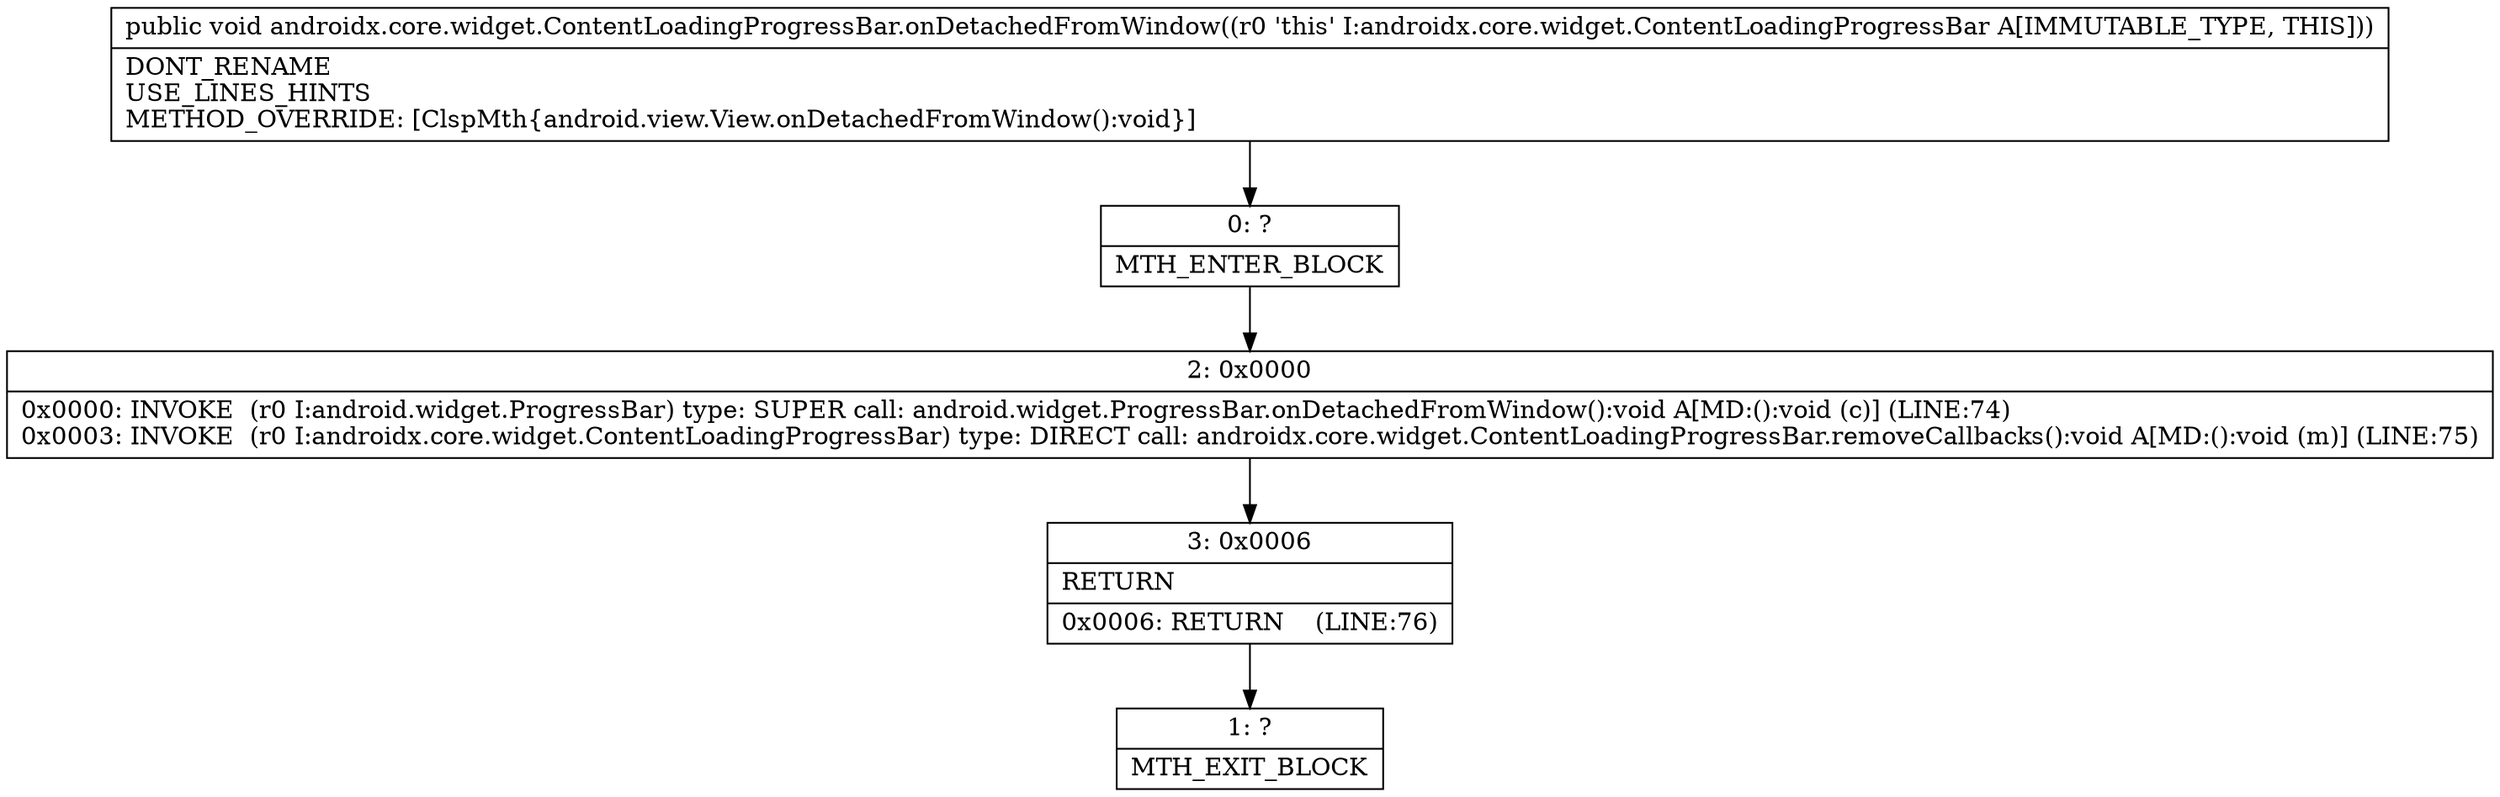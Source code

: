 digraph "CFG forandroidx.core.widget.ContentLoadingProgressBar.onDetachedFromWindow()V" {
Node_0 [shape=record,label="{0\:\ ?|MTH_ENTER_BLOCK\l}"];
Node_2 [shape=record,label="{2\:\ 0x0000|0x0000: INVOKE  (r0 I:android.widget.ProgressBar) type: SUPER call: android.widget.ProgressBar.onDetachedFromWindow():void A[MD:():void (c)] (LINE:74)\l0x0003: INVOKE  (r0 I:androidx.core.widget.ContentLoadingProgressBar) type: DIRECT call: androidx.core.widget.ContentLoadingProgressBar.removeCallbacks():void A[MD:():void (m)] (LINE:75)\l}"];
Node_3 [shape=record,label="{3\:\ 0x0006|RETURN\l|0x0006: RETURN    (LINE:76)\l}"];
Node_1 [shape=record,label="{1\:\ ?|MTH_EXIT_BLOCK\l}"];
MethodNode[shape=record,label="{public void androidx.core.widget.ContentLoadingProgressBar.onDetachedFromWindow((r0 'this' I:androidx.core.widget.ContentLoadingProgressBar A[IMMUTABLE_TYPE, THIS]))  | DONT_RENAME\lUSE_LINES_HINTS\lMETHOD_OVERRIDE: [ClspMth\{android.view.View.onDetachedFromWindow():void\}]\l}"];
MethodNode -> Node_0;Node_0 -> Node_2;
Node_2 -> Node_3;
Node_3 -> Node_1;
}

